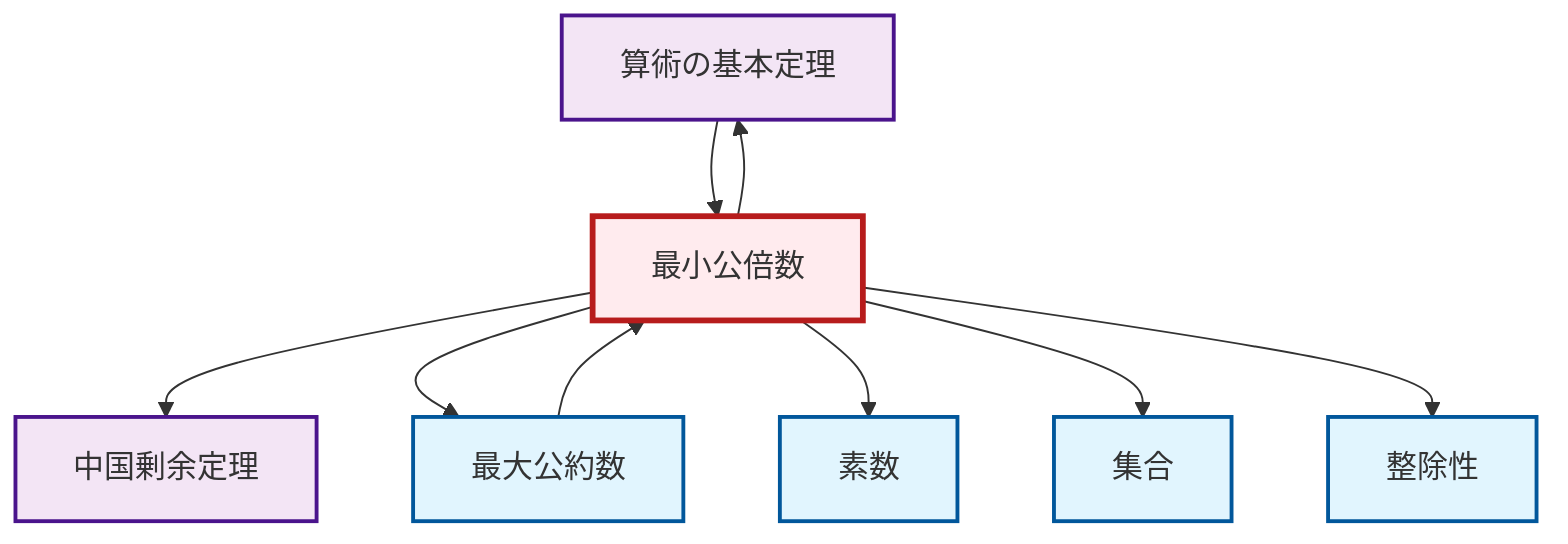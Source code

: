graph TD
    classDef definition fill:#e1f5fe,stroke:#01579b,stroke-width:2px
    classDef theorem fill:#f3e5f5,stroke:#4a148c,stroke-width:2px
    classDef axiom fill:#fff3e0,stroke:#e65100,stroke-width:2px
    classDef example fill:#e8f5e9,stroke:#1b5e20,stroke-width:2px
    classDef current fill:#ffebee,stroke:#b71c1c,stroke-width:3px
    thm-fundamental-arithmetic["算術の基本定理"]:::theorem
    def-lcm["最小公倍数"]:::definition
    def-set["集合"]:::definition
    def-gcd["最大公約数"]:::definition
    def-prime["素数"]:::definition
    thm-chinese-remainder["中国剰余定理"]:::theorem
    def-divisibility["整除性"]:::definition
    thm-fundamental-arithmetic --> def-lcm
    def-lcm --> thm-chinese-remainder
    def-lcm --> def-gcd
    def-lcm --> def-prime
    def-lcm --> thm-fundamental-arithmetic
    def-lcm --> def-set
    def-lcm --> def-divisibility
    def-gcd --> def-lcm
    class def-lcm current